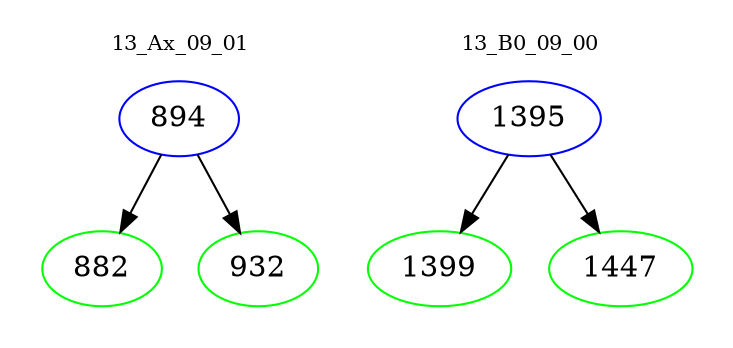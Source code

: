 digraph{
subgraph cluster_0 {
color = white
label = "13_Ax_09_01";
fontsize=10;
T0_894 [label="894", color="blue"]
T0_894 -> T0_882 [color="black"]
T0_882 [label="882", color="green"]
T0_894 -> T0_932 [color="black"]
T0_932 [label="932", color="green"]
}
subgraph cluster_1 {
color = white
label = "13_B0_09_00";
fontsize=10;
T1_1395 [label="1395", color="blue"]
T1_1395 -> T1_1399 [color="black"]
T1_1399 [label="1399", color="green"]
T1_1395 -> T1_1447 [color="black"]
T1_1447 [label="1447", color="green"]
}
}
